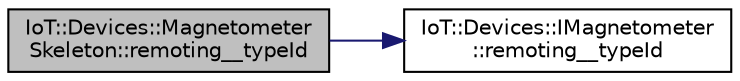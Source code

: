 digraph "IoT::Devices::MagnetometerSkeleton::remoting__typeId"
{
 // LATEX_PDF_SIZE
  edge [fontname="Helvetica",fontsize="10",labelfontname="Helvetica",labelfontsize="10"];
  node [fontname="Helvetica",fontsize="10",shape=record];
  rankdir="LR";
  Node1 [label="IoT::Devices::Magnetometer\lSkeleton::remoting__typeId",height=0.2,width=0.4,color="black", fillcolor="grey75", style="filled", fontcolor="black",tooltip="Destroys a MagnetometerSkeleton."];
  Node1 -> Node2 [color="midnightblue",fontsize="10",style="solid"];
  Node2 [label="IoT::Devices::IMagnetometer\l::remoting__typeId",height=0.2,width=0.4,color="black", fillcolor="white", style="filled",URL="$classIoT_1_1Devices_1_1IMagnetometer.html#a29f6825bb5ea3db1a6fd37e33e7f79a2",tooltip=" "];
}
